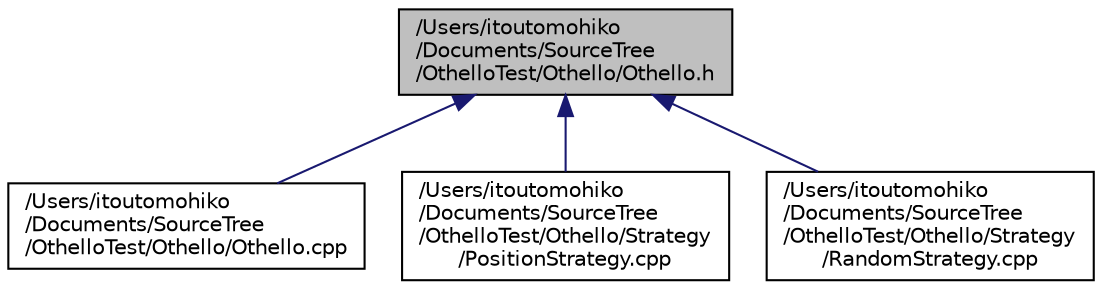 digraph "/Users/itoutomohiko/Documents/SourceTree/OthelloTest/Othello/Othello.h"
{
  edge [fontname="Helvetica",fontsize="10",labelfontname="Helvetica",labelfontsize="10"];
  node [fontname="Helvetica",fontsize="10",shape=record];
  Node1 [label="/Users/itoutomohiko\l/Documents/SourceTree\l/OthelloTest/Othello/Othello.h",height=0.2,width=0.4,color="black", fillcolor="grey75", style="filled", fontcolor="black"];
  Node1 -> Node2 [dir="back",color="midnightblue",fontsize="10",style="solid",fontname="Helvetica"];
  Node2 [label="/Users/itoutomohiko\l/Documents/SourceTree\l/OthelloTest/Othello/Othello.cpp",height=0.2,width=0.4,color="black", fillcolor="white", style="filled",URL="$dc/df2/_othello_8cpp.html"];
  Node1 -> Node3 [dir="back",color="midnightblue",fontsize="10",style="solid",fontname="Helvetica"];
  Node3 [label="/Users/itoutomohiko\l/Documents/SourceTree\l/OthelloTest/Othello/Strategy\l/PositionStrategy.cpp",height=0.2,width=0.4,color="black", fillcolor="white", style="filled",URL="$df/d4f/_position_strategy_8cpp.html"];
  Node1 -> Node4 [dir="back",color="midnightblue",fontsize="10",style="solid",fontname="Helvetica"];
  Node4 [label="/Users/itoutomohiko\l/Documents/SourceTree\l/OthelloTest/Othello/Strategy\l/RandomStrategy.cpp",height=0.2,width=0.4,color="black", fillcolor="white", style="filled",URL="$d6/d82/_random_strategy_8cpp.html"];
}
